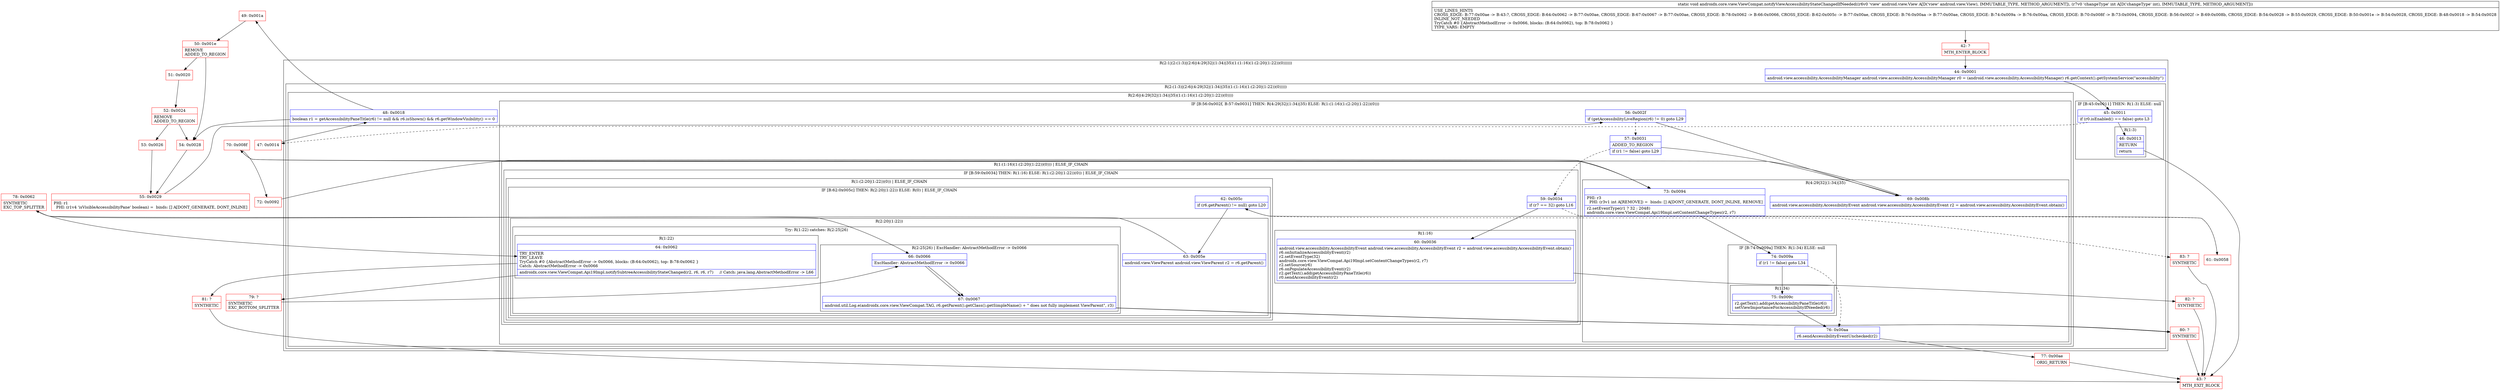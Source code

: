 digraph "CFG forandroidx.core.view.ViewCompat.notifyViewAccessibilityStateChangedIfNeeded(Landroid\/view\/View;I)V" {
subgraph cluster_Region_97710516 {
label = "R(2:1|(2:(1:3)|(2:6|(4:29|32|(1:34)|35)(1:(1:16)(1:(2:20|(1:22))(0))))))";
node [shape=record,color=blue];
Node_44 [shape=record,label="{44\:\ 0x0001|android.view.accessibility.AccessibilityManager android.view.accessibility.AccessibilityManager r0 = (android.view.accessibility.AccessibilityManager) r6.getContext().getSystemService(\"accessibility\")\l}"];
subgraph cluster_Region_2058733279 {
label = "R(2:(1:3)|(2:6|(4:29|32|(1:34)|35)(1:(1:16)(1:(2:20|(1:22))(0)))))";
node [shape=record,color=blue];
subgraph cluster_IfRegion_321463633 {
label = "IF [B:45:0x0011] THEN: R(1:3) ELSE: null";
node [shape=record,color=blue];
Node_45 [shape=record,label="{45\:\ 0x0011|if (r0.isEnabled() == false) goto L3\l}"];
subgraph cluster_Region_1202324037 {
label = "R(1:3)";
node [shape=record,color=blue];
Node_46 [shape=record,label="{46\:\ 0x0013|RETURN\l|return\l}"];
}
}
subgraph cluster_Region_835580888 {
label = "R(2:6|(4:29|32|(1:34)|35)(1:(1:16)(1:(2:20|(1:22))(0))))";
node [shape=record,color=blue];
Node_48 [shape=record,label="{48\:\ 0x0018|boolean r1 = getAccessibilityPaneTitle(r6) != null && r6.isShown() && r6.getWindowVisibility() == 0\l}"];
subgraph cluster_IfRegion_587266820 {
label = "IF [B:56:0x002f, B:57:0x0031] THEN: R(4:29|32|(1:34)|35) ELSE: R(1:(1:16)(1:(2:20|(1:22))(0)))";
node [shape=record,color=blue];
Node_56 [shape=record,label="{56\:\ 0x002f|if (getAccessibilityLiveRegion(r6) != 0) goto L29\l}"];
Node_57 [shape=record,label="{57\:\ 0x0031|ADDED_TO_REGION\l|if (r1 != false) goto L29\l}"];
subgraph cluster_Region_2044281240 {
label = "R(4:29|32|(1:34)|35)";
node [shape=record,color=blue];
Node_69 [shape=record,label="{69\:\ 0x008b|android.view.accessibility.AccessibilityEvent android.view.accessibility.AccessibilityEvent r2 = android.view.accessibility.AccessibilityEvent.obtain()\l}"];
Node_73 [shape=record,label="{73\:\ 0x0094|PHI: r3 \l  PHI: (r3v1 int A[REMOVE]) =  binds: [] A[DONT_GENERATE, DONT_INLINE, REMOVE]\l|r2.setEventType(r1 ? 32 : 2048)\landroidx.core.view.ViewCompat.Api19Impl.setContentChangeTypes(r2, r7)\l}"];
subgraph cluster_IfRegion_994906786 {
label = "IF [B:74:0x009a] THEN: R(1:34) ELSE: null";
node [shape=record,color=blue];
Node_74 [shape=record,label="{74\:\ 0x009a|if (r1 != false) goto L34\l}"];
subgraph cluster_Region_1698719008 {
label = "R(1:34)";
node [shape=record,color=blue];
Node_75 [shape=record,label="{75\:\ 0x009c|r2.getText().add(getAccessibilityPaneTitle(r6))\lsetViewImportanceForAccessibilityIfNeeded(r6)\l}"];
}
}
Node_76 [shape=record,label="{76\:\ 0x00aa|r6.sendAccessibilityEventUnchecked(r2)\l}"];
}
subgraph cluster_Region_225204095 {
label = "R(1:(1:16)(1:(2:20|(1:22))(0))) | ELSE_IF_CHAIN\l";
node [shape=record,color=blue];
subgraph cluster_IfRegion_1923451650 {
label = "IF [B:59:0x0034] THEN: R(1:16) ELSE: R(1:(2:20|(1:22))(0)) | ELSE_IF_CHAIN\l";
node [shape=record,color=blue];
Node_59 [shape=record,label="{59\:\ 0x0034|if (r7 == 32) goto L16\l}"];
subgraph cluster_Region_1892045323 {
label = "R(1:16)";
node [shape=record,color=blue];
Node_60 [shape=record,label="{60\:\ 0x0036|android.view.accessibility.AccessibilityEvent android.view.accessibility.AccessibilityEvent r2 = android.view.accessibility.AccessibilityEvent.obtain()\lr6.onInitializeAccessibilityEvent(r2)\lr2.setEventType(32)\landroidx.core.view.ViewCompat.Api19Impl.setContentChangeTypes(r2, r7)\lr2.setSource(r6)\lr6.onPopulateAccessibilityEvent(r2)\lr2.getText().add(getAccessibilityPaneTitle(r6))\lr0.sendAccessibilityEvent(r2)\l}"];
}
subgraph cluster_Region_645015735 {
label = "R(1:(2:20|(1:22))(0)) | ELSE_IF_CHAIN\l";
node [shape=record,color=blue];
subgraph cluster_IfRegion_836611606 {
label = "IF [B:62:0x005c] THEN: R(2:20|(1:22)) ELSE: R(0) | ELSE_IF_CHAIN\l";
node [shape=record,color=blue];
Node_62 [shape=record,label="{62\:\ 0x005c|if (r6.getParent() != null) goto L20\l}"];
subgraph cluster_Region_1094482519 {
label = "R(2:20|(1:22))";
node [shape=record,color=blue];
Node_63 [shape=record,label="{63\:\ 0x005e|android.view.ViewParent android.view.ViewParent r2 = r6.getParent()\l}"];
subgraph cluster_TryCatchRegion_1583726845 {
label = "Try: R(1:22) catches: R(2:25|26)";
node [shape=record,color=blue];
subgraph cluster_Region_1918510697 {
label = "R(1:22)";
node [shape=record,color=blue];
Node_64 [shape=record,label="{64\:\ 0x0062|TRY_ENTER\lTRY_LEAVE\lTryCatch #0 \{AbstractMethodError \-\> 0x0066, blocks: (B:64:0x0062), top: B:78:0x0062 \}\lCatch: AbstractMethodError \-\> 0x0066\l|androidx.core.view.ViewCompat.Api19Impl.notifySubtreeAccessibilityStateChanged(r2, r6, r6, r7)     \/\/ Catch: java.lang.AbstractMethodError \-\> L66\l}"];
}
subgraph cluster_Region_4636072 {
label = "R(2:25|26) | ExcHandler: AbstractMethodError \-\> 0x0066\l";
node [shape=record,color=blue];
Node_66 [shape=record,label="{66\:\ 0x0066|ExcHandler: AbstractMethodError \-\> 0x0066\l}"];
Node_67 [shape=record,label="{67\:\ 0x0067|android.util.Log.e(androidx.core.view.ViewCompat.TAG, r6.getParent().getClass().getSimpleName() + \" does not fully implement ViewParent\", r3)\l}"];
}
}
}
subgraph cluster_Region_927341191 {
label = "R(0)";
node [shape=record,color=blue];
}
}
}
}
}
}
}
}
}
subgraph cluster_Region_4636072 {
label = "R(2:25|26) | ExcHandler: AbstractMethodError \-\> 0x0066\l";
node [shape=record,color=blue];
Node_66 [shape=record,label="{66\:\ 0x0066|ExcHandler: AbstractMethodError \-\> 0x0066\l}"];
Node_67 [shape=record,label="{67\:\ 0x0067|android.util.Log.e(androidx.core.view.ViewCompat.TAG, r6.getParent().getClass().getSimpleName() + \" does not fully implement ViewParent\", r3)\l}"];
}
Node_42 [shape=record,color=red,label="{42\:\ ?|MTH_ENTER_BLOCK\l}"];
Node_43 [shape=record,color=red,label="{43\:\ ?|MTH_EXIT_BLOCK\l}"];
Node_47 [shape=record,color=red,label="{47\:\ 0x0014}"];
Node_49 [shape=record,color=red,label="{49\:\ 0x001a}"];
Node_50 [shape=record,color=red,label="{50\:\ 0x001e|REMOVE\lADDED_TO_REGION\l}"];
Node_51 [shape=record,color=red,label="{51\:\ 0x0020}"];
Node_52 [shape=record,color=red,label="{52\:\ 0x0024|REMOVE\lADDED_TO_REGION\l}"];
Node_53 [shape=record,color=red,label="{53\:\ 0x0026}"];
Node_55 [shape=record,color=red,label="{55\:\ 0x0029|PHI: r1 \l  PHI: (r1v4 'isVisibleAccessibilityPane' boolean) =  binds: [] A[DONT_GENERATE, DONT_INLINE]\l}"];
Node_82 [shape=record,color=red,label="{82\:\ ?|SYNTHETIC\l}"];
Node_61 [shape=record,color=red,label="{61\:\ 0x0058}"];
Node_78 [shape=record,color=red,label="{78\:\ 0x0062|SYNTHETIC\lEXC_TOP_SPLITTER\l}"];
Node_79 [shape=record,color=red,label="{79\:\ ?|SYNTHETIC\lEXC_BOTTOM_SPLITTER\l}"];
Node_81 [shape=record,color=red,label="{81\:\ ?|SYNTHETIC\l}"];
Node_80 [shape=record,color=red,label="{80\:\ ?|SYNTHETIC\l}"];
Node_83 [shape=record,color=red,label="{83\:\ ?|SYNTHETIC\l}"];
Node_70 [shape=record,color=red,label="{70\:\ 0x008f}"];
Node_72 [shape=record,color=red,label="{72\:\ 0x0092}"];
Node_77 [shape=record,color=red,label="{77\:\ 0x00ae|ORIG_RETURN\l}"];
Node_54 [shape=record,color=red,label="{54\:\ 0x0028}"];
MethodNode[shape=record,label="{static void androidx.core.view.ViewCompat.notifyViewAccessibilityStateChangedIfNeeded((r6v0 'view' android.view.View A[D('view' android.view.View), IMMUTABLE_TYPE, METHOD_ARGUMENT]), (r7v0 'changeType' int A[D('changeType' int), IMMUTABLE_TYPE, METHOD_ARGUMENT]))  | USE_LINES_HINTS\lCROSS_EDGE: B:77:0x00ae \-\> B:43:?, CROSS_EDGE: B:64:0x0062 \-\> B:77:0x00ae, CROSS_EDGE: B:67:0x0067 \-\> B:77:0x00ae, CROSS_EDGE: B:78:0x0062 \-\> B:66:0x0066, CROSS_EDGE: B:62:0x005c \-\> B:77:0x00ae, CROSS_EDGE: B:76:0x00aa \-\> B:77:0x00ae, CROSS_EDGE: B:74:0x009a \-\> B:76:0x00aa, CROSS_EDGE: B:70:0x008f \-\> B:73:0x0094, CROSS_EDGE: B:56:0x002f \-\> B:69:0x008b, CROSS_EDGE: B:54:0x0028 \-\> B:55:0x0029, CROSS_EDGE: B:50:0x001e \-\> B:54:0x0028, CROSS_EDGE: B:48:0x0018 \-\> B:54:0x0028\lINLINE_NOT_NEEDED\lTryCatch #0 \{AbstractMethodError \-\> 0x0066, blocks: (B:64:0x0062), top: B:78:0x0062 \}\lTYPE_VARS: EMPTY\l}"];
MethodNode -> Node_42;Node_44 -> Node_45;
Node_45 -> Node_46;
Node_45 -> Node_47[style=dashed];
Node_46 -> Node_43;
Node_48 -> Node_49;
Node_48 -> Node_54;
Node_56 -> Node_57[style=dashed];
Node_56 -> Node_69;
Node_57 -> Node_59[style=dashed];
Node_57 -> Node_69;
Node_69 -> Node_70;
Node_73 -> Node_74;
Node_74 -> Node_75;
Node_74 -> Node_76[style=dashed];
Node_75 -> Node_76;
Node_76 -> Node_77;
Node_59 -> Node_60;
Node_59 -> Node_61[style=dashed];
Node_60 -> Node_82;
Node_62 -> Node_63;
Node_62 -> Node_83[style=dashed];
Node_63 -> Node_78;
Node_64 -> Node_79;
Node_64 -> Node_81;
Node_66 -> Node_67;
Node_67 -> Node_80;
Node_66 -> Node_67;
Node_67 -> Node_80;
Node_42 -> Node_44;
Node_47 -> Node_48;
Node_49 -> Node_50;
Node_50 -> Node_51;
Node_50 -> Node_54;
Node_51 -> Node_52;
Node_52 -> Node_53;
Node_52 -> Node_54;
Node_53 -> Node_55;
Node_55 -> Node_56;
Node_82 -> Node_43;
Node_61 -> Node_62;
Node_78 -> Node_64;
Node_78 -> Node_66;
Node_79 -> Node_66;
Node_81 -> Node_43;
Node_80 -> Node_43;
Node_83 -> Node_43;
Node_70 -> Node_72;
Node_70 -> Node_73;
Node_72 -> Node_73;
Node_77 -> Node_43;
Node_54 -> Node_55;
}

